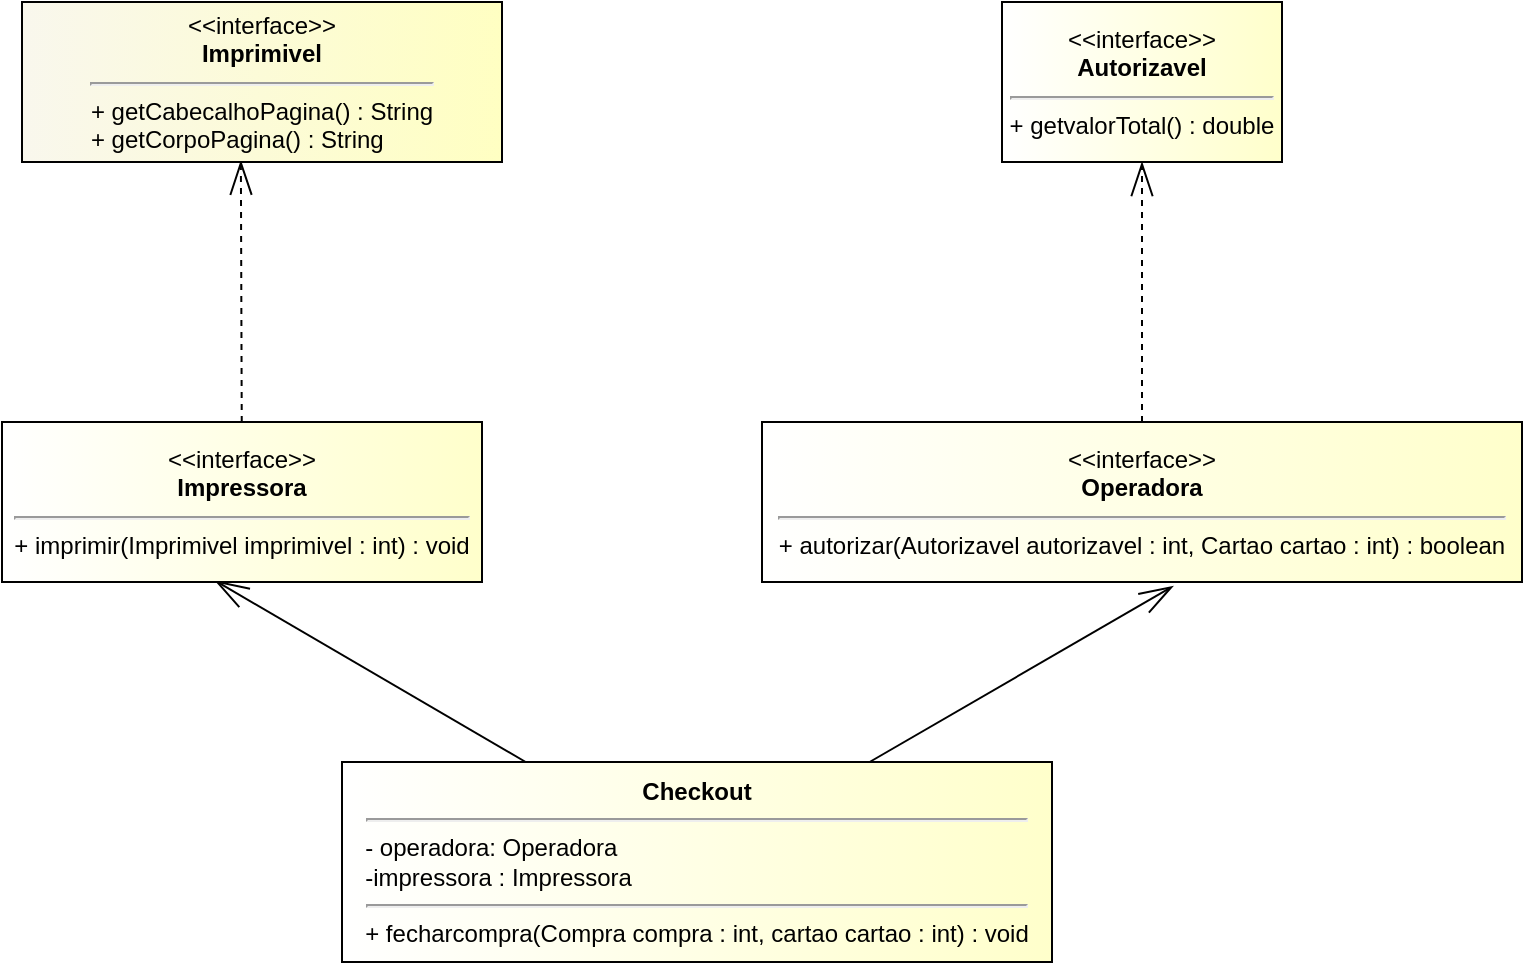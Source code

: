 <mxfile>
    <diagram id="QVqn8RCeJsXAkO1d0Ztr" name="Page-1">
        <mxGraphModel dx="927" dy="606" grid="1" gridSize="10" guides="1" tooltips="1" connect="1" arrows="1" fold="1" page="1" pageScale="1" pageWidth="850" pageHeight="1100" math="0" shadow="0">
            <root>
                <mxCell id="0"/>
                <mxCell id="1" parent="0"/>
                <mxCell id="9" style="edgeStyle=none;html=1;entryX=0.541;entryY=1.026;entryDx=0;entryDy=0;endArrow=openThin;endFill=0;endSize=15;entryPerimeter=0;strokeColor=default;" edge="1" parent="1" source="2" target="4">
                    <mxGeometry relative="1" as="geometry"/>
                </mxCell>
                <mxCell id="10" style="edgeStyle=none;html=1;entryX=0.444;entryY=0.992;entryDx=0;entryDy=0;entryPerimeter=0;endArrow=openThin;endFill=0;endSize=15;strokeColor=default;" edge="1" parent="1" source="2" target="3">
                    <mxGeometry relative="1" as="geometry"/>
                </mxCell>
                <mxCell id="2" value="&lt;b&gt;Checkout&lt;/b&gt;&lt;hr&gt;&lt;div style=&quot;text-align: left;&quot;&gt;&lt;span style=&quot;background-color: initial;&quot;&gt;- operadora: Operadora&lt;/span&gt;&lt;/div&gt;&lt;div style=&quot;text-align: left;&quot;&gt;&lt;span style=&quot;background-color: initial;&quot;&gt;-impressora : Impressora&lt;/span&gt;&lt;/div&gt;&lt;hr style=&quot;text-align: left;&quot;&gt;&lt;div style=&quot;text-align: left;&quot;&gt;&lt;span style=&quot;background-color: initial;&quot;&gt;+ fecharcompra(Compra compra : int, cartao cartao : int) : void&lt;/span&gt;&lt;/div&gt;" style="rounded=0;whiteSpace=wrap;html=1;gradientColor=#ffffcb;strokeColor=default;gradientDirection=east;" vertex="1" parent="1">
                    <mxGeometry x="230" y="440" width="355" height="100" as="geometry"/>
                </mxCell>
                <mxCell id="12" style="edgeStyle=none;html=1;entryX=0.456;entryY=0.992;entryDx=0;entryDy=0;entryPerimeter=0;dashed=1;endArrow=openThin;endFill=0;endSize=15;strokeColor=default;" edge="1" parent="1" source="3" target="6">
                    <mxGeometry relative="1" as="geometry"/>
                </mxCell>
                <mxCell id="3" value="&lt;span style=&quot;background-color: initial; text-align: left;&quot;&gt;&amp;lt;&amp;lt;interface&amp;gt;&amp;gt;&lt;br&gt;&lt;b&gt;Impressora&lt;/b&gt;&lt;/span&gt;&lt;hr&gt;&lt;span style=&quot;background-color: initial;&quot;&gt;&lt;div style=&quot;text-align: left;&quot;&gt;&lt;span style=&quot;background-color: initial;&quot;&gt;+ imprimir(Imprimivel imprimivel : int) : void&lt;/span&gt;&lt;/div&gt;&lt;/span&gt;" style="rounded=0;whiteSpace=wrap;html=1;gradientColor=#ffffcb;strokeColor=default;gradientDirection=east;" vertex="1" parent="1">
                    <mxGeometry x="60" y="270" width="240" height="80" as="geometry"/>
                </mxCell>
                <mxCell id="11" style="edgeStyle=none;html=1;entryX=0.5;entryY=1;entryDx=0;entryDy=0;endArrow=openThin;endFill=0;endSize=15;dashed=1;strokeColor=default;" edge="1" parent="1" source="4" target="5">
                    <mxGeometry relative="1" as="geometry"/>
                </mxCell>
                <mxCell id="4" value="&lt;span style=&quot;background-color: initial; text-align: left;&quot;&gt;&amp;lt;&amp;lt;interface&amp;gt;&amp;gt;&lt;br&gt;&lt;/span&gt;&lt;span style=&quot;background-color: initial; text-align: left;&quot;&gt;&lt;b&gt;Operadora&lt;/b&gt;&lt;/span&gt;&lt;hr&gt;&lt;span style=&quot;background-color: initial;&quot;&gt;&lt;div style=&quot;text-align: left;&quot;&gt;&lt;span style=&quot;background-color: initial;&quot;&gt;+ autorizar(Autorizavel autorizavel : int, Cartao cartao : int) : boolean&lt;/span&gt;&lt;/div&gt;&lt;/span&gt;" style="rounded=0;whiteSpace=wrap;html=1;gradientColor=#ffffcb;strokeColor=default;gradientDirection=east;" vertex="1" parent="1">
                    <mxGeometry x="440" y="270" width="380" height="80" as="geometry"/>
                </mxCell>
                <mxCell id="5" value="&lt;span style=&quot;background-color: initial; text-align: left;&quot;&gt;&amp;lt;&amp;lt;interface&amp;gt;&amp;gt;&lt;br&gt;&lt;/span&gt;&lt;span style=&quot;background-color: initial; text-align: left;&quot;&gt;&lt;b&gt;Autorizavel&lt;/b&gt;&lt;/span&gt;&lt;hr&gt;&lt;span style=&quot;background-color: initial;&quot;&gt;&lt;div style=&quot;text-align: left;&quot;&gt;&lt;span style=&quot;background-color: initial;&quot;&gt;+ getvalorTotal() : double&lt;/span&gt;&lt;/div&gt;&lt;/span&gt;" style="rounded=0;whiteSpace=wrap;html=1;gradientColor=#ffffcb;gradientDirection=east;strokeColor=default;" vertex="1" parent="1">
                    <mxGeometry x="560" y="60" width="140" height="80" as="geometry"/>
                </mxCell>
                <mxCell id="6" value="&lt;span style=&quot;background-color: initial; text-align: left;&quot;&gt;&amp;lt;&amp;lt;interface&amp;gt;&amp;gt;&lt;br&gt;&lt;/span&gt;&lt;span style=&quot;background-color: initial; text-align: left;&quot;&gt;&lt;b&gt;Imprimivel&lt;/b&gt;&lt;/span&gt;&lt;hr&gt;&lt;span style=&quot;background-color: initial;&quot;&gt;&lt;div style=&quot;text-align: left;&quot;&gt;&lt;span style=&quot;background-color: initial;&quot;&gt;+ getCabecalhoPagina() : String&lt;/span&gt;&lt;/div&gt;&lt;div style=&quot;text-align: left;&quot;&gt;&lt;span style=&quot;background-color: initial;&quot;&gt;+ getCorpoPagina() : String&lt;/span&gt;&lt;/div&gt;&lt;/span&gt;" style="rounded=0;whiteSpace=wrap;html=1;fillColor=#f9f7ed;strokeColor=default;gradientColor=#FFFFC2;gradientDirection=east;" vertex="1" parent="1">
                    <mxGeometry x="70" y="60" width="240" height="80" as="geometry"/>
                </mxCell>
            </root>
        </mxGraphModel>
    </diagram>
</mxfile>